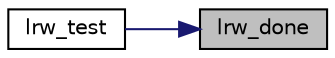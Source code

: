 digraph "lrw_done"
{
 // LATEX_PDF_SIZE
  edge [fontname="Helvetica",fontsize="10",labelfontname="Helvetica",labelfontsize="10"];
  node [fontname="Helvetica",fontsize="10",shape=record];
  rankdir="RL";
  Node2 [label="lrw_done",height=0.2,width=0.4,color="black", fillcolor="grey75", style="filled", fontcolor="black",tooltip="Terminate a LRW state."];
  Node2 -> Node3 [dir="back",color="midnightblue",fontsize="10",style="solid",fontname="Helvetica"];
  Node3 [label="lrw_test",height=0.2,width=0.4,color="black", fillcolor="white", style="filled",URL="$lrw__test_8c.html#af231a49d74f9fa4e43f5fd68439979c3",tooltip="Test LRW against specs."];
}
